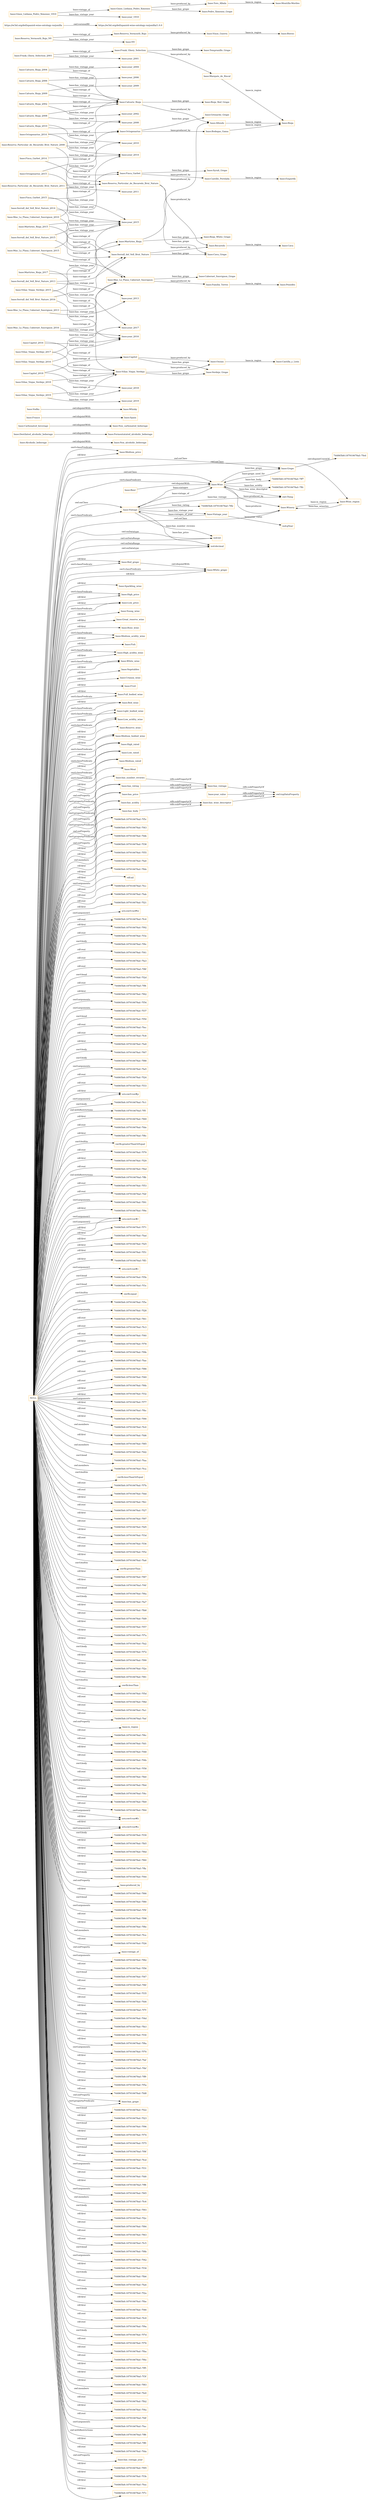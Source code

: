 digraph ar2dtool_diagram { 
rankdir=LR;
size="1501"
node [shape = rectangle, color="orange"]; "base:Medium_price" "base:Vintage" "base:Wine_region" "base:Wine" "base:White_grape" "base:Non_alcoholic_beberage" "base:Sparkling_wine" "base:High_price" "base:Vintage_year" "base:Beer" "base:Low_price" "base:Destilated_alcoholic_beberage" "base:Young_wine" "base:Great_reserve_wine" "base:Rose_wine" "base:Medium_acidity_wine" "base:Grape" "base:Fish" "base:High_acidity_wine" "base:White_wine" "base:Alcoholic_beberage" "base:Vegetables" "base:Red_grape" "base:Non_carbonated_beberage" "base:Spain" "base:Crianza_wine" "base:Fruit" "base:Full_bodied_wine" "base:Red_wine" "base:Light_bodied_wine" "base:Low_acidity_wine" "base:Fermentatated_alcoholic_beberage" "base:France" "base:Reserve_wine" "base:Medium_bodied_wine" "base:High_rated" "base:Carbonated_beverage" "base:Winery" "base:Whisky" "base:Vodka" "base:Low_rated" "base:Medium_rated" "base:Meat" ; /*classes style*/
	"base:Calvario_Rioja_2006" -> "base:Calvario_Rioja" [ label = "base:vintage_of" ];
	"base:Calvario_Rioja_2006" -> "base:year_2006" [ label = "base:has_vintage_year" ];
	"base:Grape" -> "744865b8:187910678af:-7fed" [ label = "owl:disjointUnionOf" ];
	"base:Viñas_Viejas_Verdejo_2017" -> "base:Viñas_Viejas_Verdejo" [ label = "base:vintage_of" ];
	"base:Viñas_Viejas_Verdejo_2017" -> "base:year_2017" [ label = "base:has_vintage_year" ];
	"base:Serrall_del_Vell_Brut_Nature" -> "base:Recaredo" [ label = "base:produced_by" ];
	"base:Serrall_del_Vell_Brut_Nature" -> "base:Cava_Grape" [ label = "base:has_grape" ];
	"base:Martiries_Rioja_2017" -> "base:Martiries_Rioja" [ label = "base:vintage_of" ];
	"base:Martiries_Rioja_2017" -> "base:year_2017" [ label = "base:has_vintage_year" ];
	"base:Bodegas_Gama" -> "base:Rioja" [ label = "base:is_region" ];
	"base:has_number_reviews" -> "base:has_vintage" [ label = "rdfs:subPropertyOf" ];
	"base:year_value" -> "owl:topDataProperty" [ label = "rdfs:subPropertyOf" ];
	"base:Octogenarius_2015" -> "base:Octogenarius" [ label = "base:vintage_of" ];
	"base:Octogenarius_2015" -> "base:year_2015" [ label = "base:has_vintage_year" ];
	"base:Reserva_Vermouth_Rojo" -> "base:Vinos_Guerra" [ label = "base:produced_by" ];
	"base:Vodka" -> "base:Whisky" [ label = "owl:disjointWith" ];
	"base:has_rating" -> "base:has_vintage" [ label = "rdfs:subPropertyOf" ];
	"base:Reserva_Particular_de_Recaredo_Brut_Nature_2008" -> "base:Reserva_Particular_de_Recaredo_Brut_Nature" [ label = "base:vintage_of" ];
	"base:Reserva_Particular_de_Recaredo_Brut_Nature_2008" -> "base:year_2008" [ label = "base:has_vintage_year" ];
	"base:Mas_La_Plana_Cabernet_Sauvignon_2016" -> "base:Mas_La_Plana_Cabernet_Sauvignon" [ label = "base:vintage_of" ];
	"base:Mas_La_Plana_Cabernet_Sauvignon_2016" -> "base:year_2016" [ label = "base:has_vintage_year" ];
	"base:Frank_Ghery_Selection_2001" -> "base:Frank_Ghery_Selection" [ label = "base:vintage_of" ];
	"base:Frank_Ghery_Selection_2001" -> "base:year_2001" [ label = "base:has_vintage_year" ];
	"base:Finca_Garbet_2015" -> "base:Finca_Garbet" [ label = "base:vintage_of" ];
	"base:Finca_Garbet_2015" -> "base:year_2015" [ label = "base:has_vintage_year" ];
	"base:has_acidity" -> "base:has_wine_descriptor" [ label = "rdfs:subPropertyOf" ];
	"base:Castillo_Perelada" -> "base:Empordà" [ label = "base:is_region" ];
	"base:Marqués_de_Riscal" -> "base:Rioja" [ label = "base:is_region" ];
	"base:Viñas_Viejas_Verdejo_2016" -> "base:Viñas_Viejas_Verdejo" [ label = "base:vintage_of" ];
	"base:Viñas_Viejas_Verdejo_2016" -> "base:year_2016" [ label = "base:has_vintage_year" ];
	"base:Capitel_2018" -> "base:Capitel" [ label = "base:vintage_of" ];
	"base:Capitel_2018" -> "base:year_2018" [ label = "base:has_vintage_year" ];
	"base:Mas_La_Plana_Cabernet_Sauvignon_2010" -> "base:Mas_La_Plana_Cabernet_Sauvignon" [ label = "base:vintage_of" ];
	"base:Mas_La_Plana_Cabernet_Sauvignon_2010" -> "base:year_2010" [ label = "base:has_vintage_year" ];
	"base:Destilated_alcoholic_beberage" -> "base:Fermentatated_alcoholic_beberage" [ label = "owl:disjointWith" ];
	"base:Ossian" -> "base:Castilla_y_León" [ label = "base:is_region" ];
	"base:Octogenarius" -> "base:Bodegas_Gama" [ label = "base:produced_by" ];
	"base:Octogenarius" -> "base:Grenache_Grape" [ label = "base:has_grape" ];
	"base:Octogenarius_2014" -> "base:Octogenarius" [ label = "base:vintage_of" ];
	"base:Octogenarius_2014" -> "base:year_2014" [ label = "base:has_vintage_year" ];
	"base:Serrall_del_Vell_Brut_Nature_2016" -> "base:Serrall_del_Vell_Brut_Nature" [ label = "base:vintage_of" ];
	"base:Serrall_del_Vell_Brut_Nature_2016" -> "base:year_2016" [ label = "base:has_vintage_year" ];
	"base:has_body" -> "base:has_wine_descriptor" [ label = "rdfs:subPropertyOf" ];
	"https://w3id.org/def/spanish-wine-ontology-rarjonilla" -> "https://w3id.org/def/spanish-wine-ontology-rarjonilla/1.0.0" [ label = "owl:versionIRI" ];
	"base:Mas_La_Plana_Cabernet_Sauvignon_2015" -> "base:Mas_La_Plana_Cabernet_Sauvignon" [ label = "base:vintage_of" ];
	"base:Mas_La_Plana_Cabernet_Sauvignon_2015" -> "base:year_2015" [ label = "base:has_vintage_year" ];
	"base:Finca_Garbet_2014" -> "base:Finca_Garbet" [ label = "base:vintage_of" ];
	"base:Finca_Garbet_2014" -> "base:year_2014" [ label = "base:has_vintage_year" ];
	"base:Mas_La_Plana_Cabernet_Sauvignon" -> "base:Familia_Torres" [ label = "base:produced_by" ];
	"base:Mas_La_Plana_Cabernet_Sauvignon" -> "base:Cabernet_Sauvignon_Grape" [ label = "base:has_grape" ];
	"base:Calvario_Rioja_2004" -> "base:Calvario_Rioja" [ label = "base:vintage_of" ];
	"base:Calvario_Rioja_2004" -> "base:year_2004" [ label = "base:has_vintage_year" ];
	"base:Reserva_Particular_de_Recaredo_Brut_Nature" -> "base:Recaredo" [ label = "base:produced_by" ];
	"base:Reserva_Particular_de_Recaredo_Brut_Nature" -> "base:Cava_Grape" [ label = "base:has_grape" ];
	"base:Calvario_Rioja" -> "base:Allende" [ label = "base:produced_by" ];
	"base:Calvario_Rioja" -> "base:Rioja_Red_Grape" [ label = "base:has_grape" ];
	"base:Viñas_Viejas_Verdejo_2015" -> "base:Viñas_Viejas_Verdejo" [ label = "base:vintage_of" ];
	"base:Viñas_Viejas_Verdejo_2015" -> "base:year_2015" [ label = "base:has_vintage_year" ];
	"base:Martiries_Rioja_2015" -> "base:Martiries_Rioja" [ label = "base:vintage_of" ];
	"base:Martiries_Rioja_2015" -> "base:year_2015" [ label = "base:has_vintage_year" ];
	"base:Serrall_del_Vell_Brut_Nature_2015" -> "base:Serrall_del_Vell_Brut_Nature" [ label = "base:vintage_of" ];
	"base:Serrall_del_Vell_Brut_Nature_2015" -> "base:year_2015" [ label = "base:has_vintage_year" ];
	"base:Calvario_Rioja_2009" -> "base:Calvario_Rioja" [ label = "base:vintage_of" ];
	"base:Calvario_Rioja_2009" -> "base:year_2009" [ label = "base:has_vintage_year" ];
	"base:has_vintage" -> "owl:topDataProperty" [ label = "rdfs:subPropertyOf" ];
	"base:Allende" -> "base:Rioja" [ label = "base:is_region" ];
	"base:Vinos_Guerra" -> "base:Bierzo" [ label = "base:is_region" ];
	"base:Familia_Torres" -> "base:Penedès" [ label = "base:is_region" ];
	"base:Capitel_2016" -> "base:Capitel" [ label = "base:vintage_of" ];
	"base:Capitel_2016" -> "base:year_2016" [ label = "base:has_vintage_year" ];
	"NULL" -> "base:Rose_wine" [ label = "rdf:first" ];
	"NULL" -> "744865b8:187910678af:-7f5c" [ label = "rdf:first" ];
	"NULL" -> "744865b8:187910678af:-7f43" [ label = "rdf:first" ];
	"NULL" -> "base:Sparkling_wine" [ label = "rdf:first" ];
	"NULL" -> "base:Full_bodied_wine" [ label = "rdf:first" ];
	"NULL" -> "744865b8:187910678af:-7fdb" [ label = "owl:members" ];
	"NULL" -> "744865b8:187910678af:-7f38" [ label = "rdf:first" ];
	"NULL" -> "744865b8:187910678af:-7f55" [ label = "rdf:first" ];
	"NULL" -> "744865b8:187910678af:-7fa0" [ label = "rdf:first" ];
	"NULL" -> "base:High_rated" [ label = "rdf:first" ];
	"NULL" -> "base:Vintage" [ label = "owl:onClass" ];
	"NULL" -> "744865b8:187910678af:-7fbb" [ label = "swrl:arguments" ];
	"NULL" -> "rdf:nil" [ label = "rdf:rest" ];
	"NULL" -> "744865b8:187910678af:-7fcc" [ label = "rdf:rest" ];
	"NULL" -> "744865b8:187910678af:-7fab" [ label = "rdf:rest" ];
	"NULL" -> "744865b8:187910678af:-7f21" [ label = "rdf:first" ];
	"NULL" -> "urn:swrl:var#w" [ label = "swrl:argument1" ];
	"NULL" -> "base:Low_price" [ label = "rdf:first" ];
	"NULL" -> "744865b8:187910678af:-7fc4" [ label = "rdf:rest" ];
	"NULL" -> "744865b8:187910678af:-7f92" [ label = "rdf:first" ];
	"NULL" -> "744865b8:187910678af:-7f3e" [ label = "rdf:rest" ];
	"NULL" -> "744865b8:187910678af:-7f9c" [ label = "swrl:body" ];
	"NULL" -> "base:White_wine" [ label = "swrl:classPredicate" ];
	"NULL" -> "744865b8:187910678af:-7f41" [ label = "rdf:rest" ];
	"NULL" -> "744865b8:187910678af:-7fa3" [ label = "rdf:rest" ];
	"NULL" -> "744865b8:187910678af:-7f8f" [ label = "rdf:rest" ];
	"NULL" -> "744865b8:187910678af:-7f2d" [ label = "swrl:head" ];
	"NULL" -> "744865b8:187910678af:-7ff4" [ label = "rdf:rest" ];
	"NULL" -> "744865b8:187910678af:-7f62" [ label = "rdf:first" ];
	"NULL" -> "744865b8:187910678af:-7f54" [ label = "swrl:arguments" ];
	"NULL" -> "744865b8:187910678af:-7f37" [ label = "swrl:arguments" ];
	"NULL" -> "base:has_price" [ label = "owl:onProperty" ];
	"NULL" -> "744865b8:187910678af:-7f50" [ label = "swrl:head" ];
	"NULL" -> "744865b8:187910678af:-7fec" [ label = "rdf:rest" ];
	"NULL" -> "744865b8:187910678af:-7fc8" [ label = "rdf:rest" ];
	"NULL" -> "744865b8:187910678af:-7fa9" [ label = "rdf:first" ];
	"NULL" -> "744865b8:187910678af:-7f67" [ label = "swrl:body" ];
	"NULL" -> "744865b8:187910678af:-7f88" [ label = "swrl:body" ];
	"NULL" -> "base:has_acidity" [ label = "swrl:propertyPredicate" ];
	"NULL" -> "744865b8:187910678af:-7fa5" [ label = "swrl:arguments" ];
	"NULL" -> "744865b8:187910678af:-7f24" [ label = "rdf:rest" ];
	"NULL" -> "base:Medium_rated" [ label = "swrl:classPredicate" ];
	"NULL" -> "744865b8:187910678af:-7f33" [ label = "rdf:rest" ];
	"NULL" -> "base:Fruit" [ label = "rdf:first" ];
	"NULL" -> "urn:swrl:var#p" [ label = "rdf:first" ];
	"NULL" -> "base:Medium_bodied_wine" [ label = "rdf:first" ];
	"NULL" -> "744865b8:187910678af:-7fc1" [ label = "swrl:body" ];
	"NULL" -> "744865b8:187910678af:-7ff1" [ label = "owl:withRestrictions" ];
	"NULL" -> "744865b8:187910678af:-7f69" [ label = "rdf:first" ];
	"NULL" -> "744865b8:187910678af:-7fde" [ label = "rdf:rest" ];
	"NULL" -> "744865b8:187910678af:-7f8c" [ label = "rdf:first" ];
	"NULL" -> "swrlb:greaterThanOrEqual" [ label = "swrl:builtin" ];
	"NULL" -> "744865b8:187910678af:-7f79" [ label = "rdf:rest" ];
	"NULL" -> "744865b8:187910678af:-7f29" [ label = "rdf:first" ];
	"NULL" -> "744865b8:187910678af:-7fbd" [ label = "rdf:rest" ];
	"NULL" -> "744865b8:187910678af:-7ffb" [ label = "owl:withRestrictions" ];
	"NULL" -> "744865b8:187910678af:-7f53" [ label = "rdf:rest" ];
	"NULL" -> "744865b8:187910678af:-7f2f" [ label = "rdf:rest" ];
	"NULL" -> "744865b8:187910678af:-7f91" [ label = "swrl:arguments" ];
	"NULL" -> "744865b8:187910678af:-7f9e" [ label = "rdf:first" ];
	"NULL" -> "base:Wine" [ label = "owl:onClass" ];
	"NULL" -> "urn:swrl:var#r" [ label = "swrl:argument1" ];
	"NULL" -> "744865b8:187910678af:-7f71" [ label = "rdf:first" ];
	"NULL" -> "xsd:int" [ label = "owl:onDatatype" ];
	"NULL" -> "744865b8:187910678af:-7fad" [ label = "rdf:first" ];
	"NULL" -> "744865b8:187910678af:-7f25" [ label = "rdf:first" ];
	"NULL" -> "744865b8:187910678af:-7f51" [ label = "rdf:first" ];
	"NULL" -> "base:Red_wine" [ label = "rdf:first" ];
	"NULL" -> "base:Fish" [ label = "rdf:first" ];
	"NULL" -> "urn:swrl:var#p" [ label = "swrl:argument2" ];
	"NULL" -> "744865b8:187910678af:-7ff3" [ label = "rdf:first" ];
	"NULL" -> "base:High_acidity_wine" [ label = "swrl:classPredicate" ];
	"NULL" -> "urn:swrl:var#v" [ label = "swrl:argument1" ];
	"NULL" -> "744865b8:187910678af:-7f5b" [ label = "swrl:head" ];
	"NULL" -> "base:Low_price" [ label = "swrl:classPredicate" ];
	"NULL" -> "744865b8:187910678af:-7f3c" [ label = "swrl:head" ];
	"NULL" -> "base:Medium_price" [ label = "swrl:classPredicate" ];
	"NULL" -> "base:Winery" [ label = "owl:onClass" ];
	"NULL" -> "swrlb:equal" [ label = "swrl:builtin" ];
	"NULL" -> "744865b8:187910678af:-7f5e" [ label = "rdf:rest" ];
	"NULL" -> "744865b8:187910678af:-7f28" [ label = "swrl:arguments" ];
	"NULL" -> "744865b8:187910678af:-7f61" [ label = "rdf:rest" ];
	"NULL" -> "744865b8:187910678af:-7fc3" [ label = "rdf:rest" ];
	"NULL" -> "744865b8:187910678af:-7f40" [ label = "rdf:rest" ];
	"NULL" -> "744865b8:187910678af:-7f78" [ label = "rdf:first" ];
	"NULL" -> "744865b8:187910678af:-7f9b" [ label = "rdf:first" ];
	"NULL" -> "744865b8:187910678af:-7fae" [ label = "rdf:rest" ];
	"NULL" -> "744865b8:187910678af:-7f86" [ label = "rdf:rest" ];
	"NULL" -> "744865b8:187910678af:-7f49" [ label = "rdf:rest" ];
	"NULL" -> "744865b8:187910678af:-7f6b" [ label = "rdf:first" ];
	"NULL" -> "744865b8:187910678af:-7f32" [ label = "rdf:first" ];
	"NULL" -> "base:Wine" [ label = "swrl:classPredicate" ];
	"NULL" -> "base:High_rated" [ label = "swrl:classPredicate" ];
	"NULL" -> "744865b8:187910678af:-7f77" [ label = "swrl:arguments" ];
	"NULL" -> "744865b8:187910678af:-7fbc" [ label = "rdf:first" ];
	"NULL" -> "744865b8:187910678af:-7f90" [ label = "rdf:rest" ];
	"NULL" -> "base:Light_bodied_wine" [ label = "swrl:classPredicate" ];
	"NULL" -> "base:Low_rated" [ label = "rdf:first" ];
	"NULL" -> "base:Wine_region" [ label = "owl:onClass" ];
	"NULL" -> "744865b8:187910678af:-7fc0" [ label = "rdf:first" ];
	"NULL" -> "744865b8:187910678af:-7fd6" [ label = "owl:members" ];
	"NULL" -> "744865b8:187910678af:-7f85" [ label = "rdf:first" ];
	"NULL" -> "744865b8:187910678af:-7fd2" [ label = "owl:members" ];
	"NULL" -> "base:has_rating" [ label = "owl:onProperty" ];
	"NULL" -> "744865b8:187910678af:-7faa" [ label = "swrl:head" ];
	"NULL" -> "base:Great_reserve_wine" [ label = "rdf:first" ];
	"NULL" -> "744865b8:187910678af:-7fca" [ label = "owl:members" ];
	"NULL" -> "base:has_number_reviews" [ label = "owl:onProperty" ];
	"NULL" -> "base:White_grape" [ label = "swrl:classPredicate" ];
	"NULL" -> "swrlb:lessThanOrEqual" [ label = "swrl:builtin" ];
	"NULL" -> "744865b8:187910678af:-7f7b" [ label = "rdf:rest" ];
	"NULL" -> "744865b8:187910678af:-7fdd" [ label = "rdf:rest" ];
	"NULL" -> "744865b8:187910678af:-7fb1" [ label = "rdf:first" ];
	"NULL" -> "744865b8:187910678af:-7f27" [ label = "rdf:rest" ];
	"NULL" -> "base:Red_grape" [ label = "rdf:first" ];
	"NULL" -> "urn:swrl:var#r" [ label = "swrl:argument2" ];
	"NULL" -> "744865b8:187910678af:-7f97" [ label = "rdf:first" ];
	"NULL" -> "744865b8:187910678af:-7fd5" [ label = "rdf:rest" ];
	"NULL" -> "744865b8:187910678af:-7f3d" [ label = "rdf:first" ];
	"NULL" -> "744865b8:187910678af:-7f36" [ label = "rdf:rest" ];
	"NULL" -> "base:Crianza_wine" [ label = "rdf:first" ];
	"NULL" -> "744865b8:187910678af:-7f52" [ label = "rdf:rest" ];
	"NULL" -> "744865b8:187910678af:-7fa6" [ label = "rdf:first" ];
	"NULL" -> "base:Young_wine" [ label = "rdf:first" ];
	"NULL" -> "base:Medium_acidity_wine" [ label = "swrl:classPredicate" ];
	"NULL" -> "swrlb:greaterThan" [ label = "swrl:builtin" ];
	"NULL" -> "744865b8:187910678af:-7f87" [ label = "rdf:first" ];
	"NULL" -> "base:Low_rated" [ label = "swrl:classPredicate" ];
	"NULL" -> "744865b8:187910678af:-7f4f" [ label = "rdf:first" ];
	"NULL" -> "744865b8:187910678af:-7f6a" [ label = "swrl:head" ];
	"NULL" -> "744865b8:187910678af:-7fa7" [ label = "swrl:body" ];
	"NULL" -> "base:High_acidity_wine" [ label = "rdf:first" ];
	"NULL" -> "base:Reserve_wine" [ label = "rdf:first" ];
	"NULL" -> "744865b8:187910678af:-7fb8" [ label = "rdf:first" ];
	"NULL" -> "744865b8:187910678af:-7fd9" [ label = "rdf:rest" ];
	"NULL" -> "744865b8:187910678af:-7f57" [ label = "rdf:first" ];
	"NULL" -> "base:Light_bodied_wine" [ label = "rdf:first" ];
	"NULL" -> "744865b8:187910678af:-7f7a" [ label = "rdf:first" ];
	"NULL" -> "744865b8:187910678af:-7fa2" [ label = "rdf:first" ];
	"NULL" -> "744865b8:187910678af:-7f72" [ label = "swrl:body" ];
	"NULL" -> "744865b8:187910678af:-7f99" [ label = "rdf:first" ];
	"NULL" -> "744865b8:187910678af:-7f2e" [ label = "rdf:first" ];
	"NULL" -> "base:has_acidity" [ label = "owl:onProperty" ];
	"NULL" -> "744865b8:187910678af:-7f81" [ label = "rdf:rest" ];
	"NULL" -> "swrlb:lessThan" [ label = "swrl:builtin" ];
	"NULL" -> "744865b8:187910678af:-7f5d" [ label = "rdf:rest" ];
	"NULL" -> "base:Vegetables" [ label = "rdf:first" ];
	"NULL" -> "744865b8:187910678af:-7f8d" [ label = "rdf:rest" ];
	"NULL" -> "744865b8:187910678af:-7fa1" [ label = "rdf:rest" ];
	"NULL" -> "base:Red_grape" [ label = "swrl:classPredicate" ];
	"NULL" -> "744865b8:187910678af:-7fef" [ label = "rdf:rest" ];
	"NULL" -> "base:is_region" [ label = "owl:onProperty" ];
	"NULL" -> "744865b8:187910678af:-7f6c" [ label = "rdf:rest" ];
	"NULL" -> "744865b8:187910678af:-7fd1" [ label = "rdf:rest" ];
	"NULL" -> "744865b8:187910678af:-7f48" [ label = "rdf:first" ];
	"NULL" -> "744865b8:187910678af:-7f4b" [ label = "rdf:rest" ];
	"NULL" -> "744865b8:187910678af:-7f58" [ label = "swrl:body" ];
	"NULL" -> "744865b8:187910678af:-7fb0" [ label = "rdf:rest" ];
	"NULL" -> "744865b8:187910678af:-7fb4" [ label = "swrl:arguments" ];
	"NULL" -> "744865b8:187910678af:-7f4c" [ label = "rdf:first" ];
	"NULL" -> "744865b8:187910678af:-7fb9" [ label = "swrl:head" ];
	"NULL" -> "base:has_body" [ label = "swrl:propertyPredicate" ];
	"NULL" -> "744865b8:187910678af:-7f64" [ label = "rdf:rest" ];
	"NULL" -> "urn:swrl:var#b" [ label = "swrl:argument2" ];
	"NULL" -> "urn:swrl:var#a" [ label = "rdf:first" ];
	"NULL" -> "base:White_grape" [ label = "rdf:first" ];
	"NULL" -> "744865b8:187910678af:-7f39" [ label = "swrl:body" ];
	"NULL" -> "744865b8:187910678af:-7fb5" [ label = "rdf:first" ];
	"NULL" -> "744865b8:187910678af:-7f6d" [ label = "rdf:first" ];
	"NULL" -> "744865b8:187910678af:-7f60" [ label = "rdf:first" ];
	"NULL" -> "xsd:int" [ label = "owl:onDataRange" ];
	"NULL" -> "base:Meat" [ label = "rdf:first" ];
	"NULL" -> "base:Medium_acidity_wine" [ label = "rdf:first" ];
	"NULL" -> "744865b8:187910678af:-7ffa" [ label = "rdf:first" ];
	"NULL" -> "744865b8:187910678af:-7f44" [ label = "swrl:body" ];
	"NULL" -> "base:produced_by" [ label = "owl:onProperty" ];
	"NULL" -> "urn:swrl:var#r" [ label = "rdf:first" ];
	"NULL" -> "744865b8:187910678af:-7f66" [ label = "rdf:first" ];
	"NULL" -> "744865b8:187910678af:-7f80" [ label = "swrl:head" ];
	"NULL" -> "xsd:decimal" [ label = "owl:onDataRange" ];
	"NULL" -> "744865b8:187910678af:-7f5f" [ label = "swrl:arguments" ];
	"NULL" -> "744865b8:187910678af:-7f98" [ label = "rdf:rest" ];
	"NULL" -> "urn:swrl:var#b" [ label = "rdf:first" ];
	"NULL" -> "744865b8:187910678af:-7f8e" [ label = "rdf:first" ];
	"NULL" -> "744865b8:187910678af:-7fce" [ label = "owl:members" ];
	"NULL" -> "urn:swrl:var#a" [ label = "swrl:argument2" ];
	"NULL" -> "744865b8:187910678af:-7f26" [ label = "rdf:rest" ];
	"NULL" -> "base:vintage_of" [ label = "owl:onProperty" ];
	"NULL" -> "744865b8:187910678af:-7f82" [ label = "swrl:arguments" ];
	"NULL" -> "744865b8:187910678af:-7f56" [ label = "rdf:rest" ];
	"NULL" -> "744865b8:187910678af:-7f47" [ label = "swrl:head" ];
	"NULL" -> "744865b8:187910678af:-7f6f" [ label = "rdf:rest" ];
	"NULL" -> "744865b8:187910678af:-7f35" [ label = "rdf:rest" ];
	"NULL" -> "744865b8:187910678af:-7fd4" [ label = "rdf:rest" ];
	"NULL" -> "744865b8:187910678af:-7f7f" [ label = "rdf:first" ];
	"NULL" -> "744865b8:187910678af:-7f4d" [ label = "swrl:body" ];
	"NULL" -> "744865b8:187910678af:-7fb3" [ label = "rdf:rest" ];
	"NULL" -> "base:has_price" [ label = "swrl:propertyPredicate" ];
	"NULL" -> "744865b8:187910678af:-7f30" [ label = "rdf:rest" ];
	"NULL" -> "744865b8:187910678af:-7f8a" [ label = "rdf:first" ];
	"NULL" -> "744865b8:187910678af:-7f70" [ label = "swrl:arguments" ];
	"NULL" -> "744865b8:187910678af:-7faf" [ label = "rdf:first" ];
	"NULL" -> "744865b8:187910678af:-7fbf" [ label = "rdf:rest" ];
	"NULL" -> "744865b8:187910678af:-7ff9" [ label = "rdf:rest" ];
	"NULL" -> "744865b8:187910678af:-7f5a" [ label = "rdf:first" ];
	"NULL" -> "744865b8:187910678af:-7fd8" [ label = "rdf:rest" ];
	"NULL" -> "base:has_grape" [ label = "owl:onProperty" ];
	"NULL" -> "744865b8:187910678af:-7f22" [ label = "swrl:head" ];
	"NULL" -> "base:Medium_price" [ label = "rdf:first" ];
	"NULL" -> "base:Low_acidity_wine" [ label = "swrl:classPredicate" ];
	"NULL" -> "base:Medium_bodied_wine" [ label = "swrl:classPredicate" ];
	"NULL" -> "744865b8:187910678af:-7f23" [ label = "rdf:first" ];
	"NULL" -> "744865b8:187910678af:-7f96" [ label = "swrl:head" ];
	"NULL" -> "744865b8:187910678af:-7f74" [ label = "rdf:first" ];
	"NULL" -> "744865b8:187910678af:-7f75" [ label = "swrl:head" ];
	"NULL" -> "744865b8:187910678af:-7f9f" [ label = "swrl:head" ];
	"NULL" -> "base:High_price" [ label = "swrl:classPredicate" ];
	"NULL" -> "base:Low_acidity_wine" [ label = "rdf:first" ];
	"NULL" -> "744865b8:187910678af:-7fcd" [ label = "rdf:rest" ];
	"NULL" -> "744865b8:187910678af:-7f31" [ label = "swrl:arguments" ];
	"NULL" -> "744865b8:187910678af:-7fd0" [ label = "rdf:rest" ];
	"NULL" -> "744865b8:187910678af:-7ff8" [ label = "rdf:first" ];
	"NULL" -> "744865b8:187910678af:-7f65" [ label = "swrl:arguments" ];
	"NULL" -> "744865b8:187910678af:-7fc6" [ label = "owl:members" ];
	"NULL" -> "744865b8:187910678af:-7f93" [ label = "swrl:body" ];
	"NULL" -> "744865b8:187910678af:-7f2c" [ label = "rdf:first" ];
	"NULL" -> "744865b8:187910678af:-7f84" [ label = "rdf:rest" ];
	"NULL" -> "base:has_rating" [ label = "swrl:propertyPredicate" ];
	"NULL" -> "base:Red_wine" [ label = "swrl:classPredicate" ];
	"NULL" -> "744865b8:187910678af:-7f63" [ label = "rdf:rest" ];
	"NULL" -> "base:has_body" [ label = "owl:onProperty" ];
	"NULL" -> "744865b8:187910678af:-7fc5" [ label = "rdf:rest" ];
	"NULL" -> "744865b8:187910678af:-7f8b" [ label = "swrl:head" ];
	"NULL" -> "744865b8:187910678af:-7f42" [ label = "swrl:arguments" ];
	"NULL" -> "744865b8:187910678af:-7f34" [ label = "rdf:first" ];
	"NULL" -> "744865b8:187910678af:-7fb6" [ label = "swrl:body" ];
	"NULL" -> "744865b8:187910678af:-7fa4" [ label = "rdf:rest" ];
	"NULL" -> "base:Full_bodied_wine" [ label = "swrl:classPredicate" ];
	"NULL" -> "744865b8:187910678af:-7f2a" [ label = "swrl:body" ];
	"NULL" -> "744865b8:187910678af:-7fbe" [ label = "rdf:first" ];
	"NULL" -> "base:Vintage" [ label = "swrl:classPredicate" ];
	"NULL" -> "744865b8:187910678af:-7f46" [ label = "rdf:first" ];
	"NULL" -> "base:White_wine" [ label = "rdf:first" ];
	"NULL" -> "744865b8:187910678af:-7fc9" [ label = "rdf:rest" ];
	"NULL" -> "744865b8:187910678af:-7f9a" [ label = "rdf:rest" ];
	"NULL" -> "base:Medium_rated" [ label = "rdf:first" ];
	"NULL" -> "744865b8:187910678af:-7f7d" [ label = "swrl:body" ];
	"NULL" -> "744865b8:187910678af:-7f76" [ label = "rdf:rest" ];
	"NULL" -> "744865b8:187910678af:-7fba" [ label = "rdf:rest" ];
	"NULL" -> "base:has_grape" [ label = "swrl:propertyPredicate" ];
	"NULL" -> "744865b8:187910678af:-7f6e" [ label = "rdf:rest" ];
	"NULL" -> "xsd:decimal" [ label = "owl:onDatatype" ];
	"NULL" -> "744865b8:187910678af:-7ff5" [ label = "rdf:first" ];
	"NULL" -> "744865b8:187910678af:-7f3f" [ label = "rdf:first" ];
	"NULL" -> "744865b8:187910678af:-7f83" [ label = "rdf:first" ];
	"NULL" -> "744865b8:187910678af:-7fe0" [ label = "owl:members" ];
	"NULL" -> "744865b8:187910678af:-7fb2" [ label = "rdf:rest" ];
	"NULL" -> "744865b8:187910678af:-7f4a" [ label = "rdf:first" ];
	"NULL" -> "744865b8:187910678af:-7fdf" [ label = "rdf:rest" ];
	"NULL" -> "744865b8:187910678af:-7fac" [ label = "swrl:arguments" ];
	"NULL" -> "744865b8:187910678af:-7ff6" [ label = "owl:withRestrictions" ];
	"NULL" -> "744865b8:187910678af:-7ff0" [ label = "rdf:first" ];
	"NULL" -> "744865b8:187910678af:-7fda" [ label = "rdf:rest" ];
	"NULL" -> "base:Grape" [ label = "owl:onClass" ];
	"NULL" -> "base:has_vintage_year" [ label = "owl:onProperty" ];
	"NULL" -> "744865b8:187910678af:-7f95" [ label = "rdf:first" ];
	"NULL" -> "744865b8:187910678af:-7f3b" [ label = "rdf:first" ];
	"NULL" -> "base:High_price" [ label = "rdf:first" ];
	"NULL" -> "744865b8:187910678af:-7fee" [ label = "rdf:first" ];
	"NULL" -> "744865b8:187910678af:-7f7c" [ label = "rdf:first" ];
	"base:Alcoholic_beberage" -> "base:Non_alcoholic_beberage" [ label = "owl:disjointWith" ];
	"base:Calvario_Rioja_2010" -> "base:Calvario_Rioja" [ label = "base:vintage_of" ];
	"base:Calvario_Rioja_2010" -> "base:year_2010" [ label = "base:has_vintage_year" ];
	"base:Recaredo" -> "base:Cava" [ label = "base:is_region" ];
	"base:Gines_Liebana_Pedro_Ximenez_1910" -> "base:Gines_Liebana_Pedro_Ximenez" [ label = "base:vintage_of" ];
	"base:Gines_Liebana_Pedro_Ximenez_1910" -> "base:year_1910" [ label = "base:has_vintage_year" ];
	"base:Finca_Garbet" -> "base:Castillo_Perelada" [ label = "base:produced_by" ];
	"base:Finca_Garbet" -> "base:Syrah_Grape" [ label = "base:has_grape" ];
	"base:Serrall_del_Vell_Brut_Nature_2014" -> "base:Serrall_del_Vell_Brut_Nature" [ label = "base:vintage_of" ];
	"base:Serrall_del_Vell_Brut_Nature_2014" -> "base:year_2014" [ label = "base:has_vintage_year" ];
	"base:Calvario_Rioja_2008" -> "base:Calvario_Rioja" [ label = "base:vintage_of" ];
	"base:Calvario_Rioja_2008" -> "base:year_2008" [ label = "base:has_vintage_year" ];
	"base:Viñas_Viejas_Verdejo_2019" -> "base:Viñas_Viejas_Verdejo" [ label = "base:vintage_of" ];
	"base:Viñas_Viejas_Verdejo_2019" -> "base:year_2019" [ label = "base:has_vintage_year" ];
	"base:Martiries_Rioja" -> "base:Allende" [ label = "base:produced_by" ];
	"base:Martiries_Rioja" -> "base:Rioja_White_Grape" [ label = "base:has_grape" ];
	"base:Viñas_Viejas_Verdejo" -> "base:Ossian" [ label = "base:produced_by" ];
	"base:Viñas_Viejas_Verdejo" -> "base:Verdejo_Grape" [ label = "base:has_grape" ];
	"base:Mas_La_Plana_Cabernet_Sauvignon_2013" -> "base:Mas_La_Plana_Cabernet_Sauvignon" [ label = "base:vintage_of" ];
	"base:Mas_La_Plana_Cabernet_Sauvignon_2013" -> "base:year_2013" [ label = "base:has_vintage_year" ];
	"base:Calvario_Rioja_2002" -> "base:Calvario_Rioja" [ label = "base:vintage_of" ];
	"base:Calvario_Rioja_2002" -> "base:year_2002" [ label = "base:has_vintage_year" ];
	"base:Carbonated_beverage" -> "base:Non_carbonated_beberage" [ label = "owl:disjointWith" ];
	"base:Gines_Liebana_Pedro_Ximenez" -> "base:Toro_Albala" [ label = "base:produced_by" ];
	"base:Gines_Liebana_Pedro_Ximenez" -> "base:Pedro_Ximenez_Grape" [ label = "base:has_grape" ];
	"base:Red_grape" -> "base:White_grape" [ label = "owl:disjointWith" ];
	"base:has_price" -> "base:has_vintage" [ label = "rdfs:subPropertyOf" ];
	"base:Toro_Albala" -> "base:Montilla-Moriles" [ label = "base:is_region" ];
	"base:Reserva_Vermouth_Rojo_NV" -> "base:Reserva_Vermouth_Rojo" [ label = "base:vintage_of" ];
	"base:Reserva_Vermouth_Rojo_NV" -> "base:NV" [ label = "base:has_vintage_year" ];
	"base:France" -> "base:Spain" [ label = "owl:disjointWith" ];
	"base:Serrall_del_Vell_Brut_Nature_2013" -> "base:Serrall_del_Vell_Brut_Nature" [ label = "base:vintage_of" ];
	"base:Serrall_del_Vell_Brut_Nature_2013" -> "base:year_2013" [ label = "base:has_vintage_year" ];
	"base:Viñas_Viejas_Verdejo_2018" -> "base:Viñas_Viejas_Verdejo" [ label = "base:vintage_of" ];
	"base:Viñas_Viejas_Verdejo_2018" -> "base:year_2018" [ label = "base:has_vintage_year" ];
	"base:Capitel" -> "base:Ossian" [ label = "base:produced_by" ];
	"base:Capitel" -> "base:Verdejo_Grape" [ label = "base:has_grape" ];
	"base:has_wine_descriptor" -> "owl:topDataProperty" [ label = "rdfs:subPropertyOf" ];
	"base:Reserva_Particular_de_Recaredo_Brut_Nature_2011" -> "base:Reserva_Particular_de_Recaredo_Brut_Nature" [ label = "base:vintage_of" ];
	"base:Reserva_Particular_de_Recaredo_Brut_Nature_2011" -> "base:year_2011" [ label = "base:has_vintage_year" ];
	"base:Beer" -> "base:Wine" [ label = "owl:disjointWith" ];
	"base:Frank_Ghery_Selection" -> "base:Marqués_de_Riscal" [ label = "base:produced_by" ];
	"base:Frank_Ghery_Selection" -> "base:Tempranillo_Grape" [ label = "base:has_grape" ];
	"base:Wine" -> "base:Winery" [ label = "base:produced_by" ];
	"base:Vintage_year" -> "xsd:gYear" [ label = "base:year_value" ];
	"base:Wine" -> "base:Vintage" [ label = "base:vintages" ];
	"base:Vintage" -> "owl:Thing" [ label = "base:has_vintage" ];
	"base:Vintage" -> "744865b8:187910678af:-7ff2" [ label = "base:has_rating" ];
	"base:Vintage" -> "xsd:int" [ label = "base:has_number_reviews" ];
	"base:Wine" -> "744865b8:187910678af:-7ffc" [ label = "base:has_acidity" ];
	"base:Vintage" -> "base:Wine" [ label = "base:vintage_of" ];
	"base:Wine" -> "owl:Thing" [ label = "base:has_wine_descriptor" ];
	"base:Grape" -> "base:Wine" [ label = "base:grape_used_for" ];
	"base:Wine_region" -> "base:Winery" [ label = "base:has_wineries" ];
	"base:Wine" -> "base:Grape" [ label = "base:has_grape" ];
	"base:Vintage" -> "xsd:decimal" [ label = "base:has_price" ];
	"base:Vintage_year" -> "base:Vintage" [ label = "base:vintages_of_year" ];
	"base:Winery" -> "base:Wine" [ label = "base:produces" ];
	"base:Vintage" -> "base:Vintage_year" [ label = "base:has_vintage_year" ];
	"base:Winery" -> "base:Wine_region" [ label = "base:is_region" ];
	"base:Wine" -> "744865b8:187910678af:-7ff7" [ label = "base:has_body" ];

}
